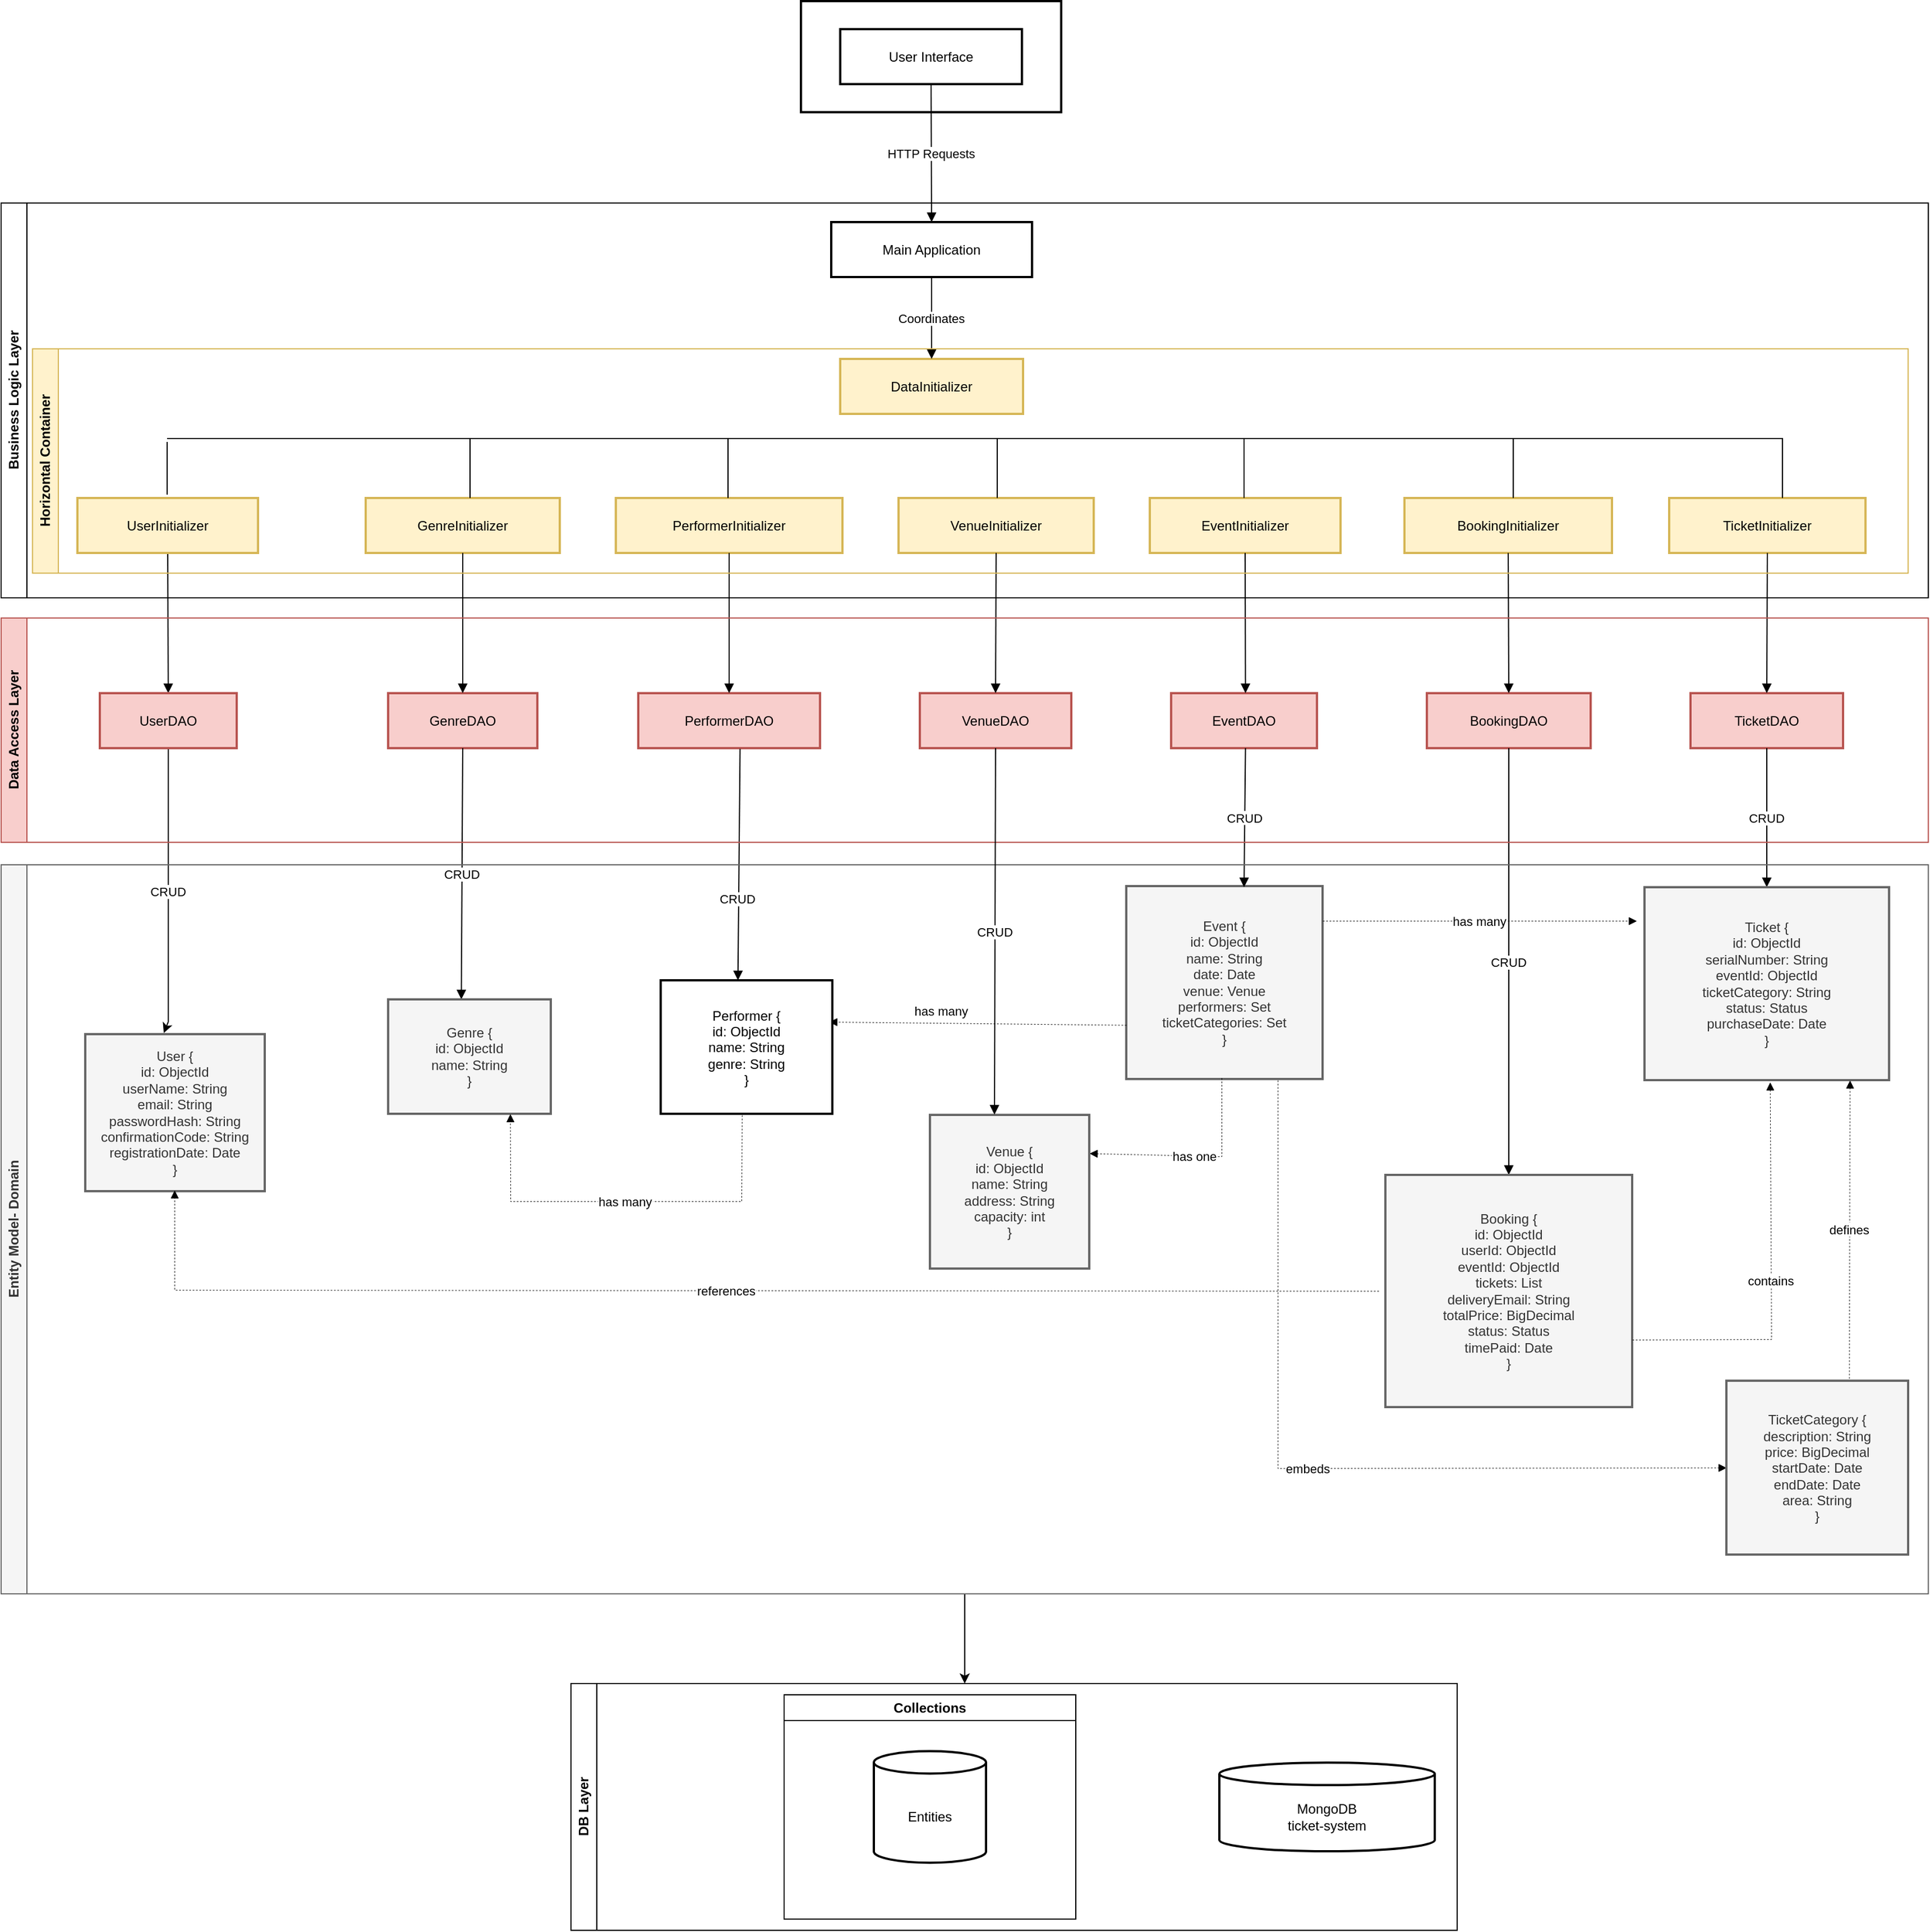 <mxfile version="24.8.6">
  <diagram name="Page-1" id="d7O610U63tkSjJqxX-yI">
    <mxGraphModel dx="4780" dy="2460" grid="1" gridSize="10" guides="1" tooltips="1" connect="1" arrows="1" fold="1" page="1" pageScale="1" pageWidth="827" pageHeight="1169" math="0" shadow="0">
      <root>
        <mxCell id="0" />
        <mxCell id="1" parent="0" />
        <mxCell id="wo72jYuC6GXLcf9WgvQX-7" value="Frontend Layer" style="whiteSpace=wrap;strokeWidth=2;" vertex="1" parent="1">
          <mxGeometry x="735" y="20" width="232" height="99" as="geometry" />
        </mxCell>
        <mxCell id="wo72jYuC6GXLcf9WgvQX-8" value="User Interface" style="whiteSpace=wrap;strokeWidth=2;" vertex="1" parent="1">
          <mxGeometry x="770" y="45" width="162" height="49" as="geometry" />
        </mxCell>
        <mxCell id="wo72jYuC6GXLcf9WgvQX-9" value="Main Application" style="whiteSpace=wrap;strokeWidth=2;" vertex="1" parent="1">
          <mxGeometry x="762" y="217" width="179" height="49" as="geometry" />
        </mxCell>
        <mxCell id="wo72jYuC6GXLcf9WgvQX-10" value="DataInitializer" style="whiteSpace=wrap;strokeWidth=2;fillColor=#fff2cc;strokeColor=#d6b656;" vertex="1" parent="1">
          <mxGeometry x="770" y="339" width="163" height="49" as="geometry" />
        </mxCell>
        <mxCell id="wo72jYuC6GXLcf9WgvQX-12" value="EventInitializer" style="whiteSpace=wrap;strokeWidth=2;fillColor=#fff2cc;strokeColor=#d6b656;" vertex="1" parent="1">
          <mxGeometry x="1046" y="463" width="170" height="49" as="geometry" />
        </mxCell>
        <mxCell id="wo72jYuC6GXLcf9WgvQX-13" value="GenreInitializer" style="whiteSpace=wrap;strokeWidth=2;fillColor=#fff2cc;strokeColor=#d6b656;" vertex="1" parent="1">
          <mxGeometry x="347" y="463" width="173" height="49" as="geometry" />
        </mxCell>
        <mxCell id="wo72jYuC6GXLcf9WgvQX-14" value="PerformerInitializer" style="whiteSpace=wrap;strokeWidth=2;fillColor=#fff2cc;strokeColor=#d6b656;" vertex="1" parent="1">
          <mxGeometry x="570" y="463" width="202" height="49" as="geometry" />
        </mxCell>
        <mxCell id="wo72jYuC6GXLcf9WgvQX-15" value="VenueInitializer" style="whiteSpace=wrap;strokeWidth=2;fillColor=#fff2cc;strokeColor=#d6b656;" vertex="1" parent="1">
          <mxGeometry x="822" y="463" width="174" height="49" as="geometry" />
        </mxCell>
        <mxCell id="wo72jYuC6GXLcf9WgvQX-16" value="TicketInitializer" style="whiteSpace=wrap;strokeWidth=2;fillColor=#fff2cc;strokeColor=#d6b656;" vertex="1" parent="1">
          <mxGeometry x="1509" y="463" width="175" height="49" as="geometry" />
        </mxCell>
        <mxCell id="wo72jYuC6GXLcf9WgvQX-17" value="BookingInitializer" style="whiteSpace=wrap;strokeWidth=2;fillColor=#fff2cc;strokeColor=#d6b656;" vertex="1" parent="1">
          <mxGeometry x="1273" y="463" width="185" height="49" as="geometry" />
        </mxCell>
        <mxCell id="wo72jYuC6GXLcf9WgvQX-19" value="EventDAO" style="whiteSpace=wrap;strokeWidth=2;fillColor=#f8cecc;strokeColor=#b85450;" vertex="1" parent="1">
          <mxGeometry x="1065" y="637" width="130" height="49" as="geometry" />
        </mxCell>
        <mxCell id="wo72jYuC6GXLcf9WgvQX-20" value="GenreDAO" style="whiteSpace=wrap;strokeWidth=2;fillColor=#f8cecc;strokeColor=#b85450;" vertex="1" parent="1">
          <mxGeometry x="367" y="637" width="133" height="49" as="geometry" />
        </mxCell>
        <mxCell id="wo72jYuC6GXLcf9WgvQX-21" value="PerformerDAO" style="whiteSpace=wrap;strokeWidth=2;fillColor=#f8cecc;strokeColor=#b85450;" vertex="1" parent="1">
          <mxGeometry x="590" y="637" width="162" height="49" as="geometry" />
        </mxCell>
        <mxCell id="wo72jYuC6GXLcf9WgvQX-22" value="VenueDAO" style="whiteSpace=wrap;strokeWidth=2;fillColor=#f8cecc;strokeColor=#b85450;" vertex="1" parent="1">
          <mxGeometry x="841" y="637" width="135" height="49" as="geometry" />
        </mxCell>
        <mxCell id="wo72jYuC6GXLcf9WgvQX-23" value="TicketDAO" style="whiteSpace=wrap;strokeWidth=2;fillColor=#f8cecc;strokeColor=#b85450;" vertex="1" parent="1">
          <mxGeometry x="1528" y="637" width="136" height="49" as="geometry" />
        </mxCell>
        <mxCell id="wo72jYuC6GXLcf9WgvQX-24" value="BookingDAO" style="whiteSpace=wrap;strokeWidth=2;fillColor=#f8cecc;strokeColor=#b85450;" vertex="1" parent="1">
          <mxGeometry x="1293" y="637" width="146" height="49" as="geometry" />
        </mxCell>
        <mxCell id="wo72jYuC6GXLcf9WgvQX-26" value="Event {&#xa;            id: ObjectId&#xa;            name: String&#xa;            date: Date&#xa;            venue: Venue&#xa;            performers: Set&#xa;            ticketCategories: Set&#xa;        }" style="whiteSpace=wrap;strokeWidth=2;fillColor=#f5f5f5;fontColor=#333333;strokeColor=#666666;" vertex="1" parent="1">
          <mxGeometry x="1025" y="809" width="175" height="172" as="geometry" />
        </mxCell>
        <mxCell id="wo72jYuC6GXLcf9WgvQX-41" value="HTTP Requests" style="curved=1;startArrow=none;endArrow=block;exitX=0.5;exitY=1;entryX=0.5;entryY=0;rounded=0;" edge="1" parent="1" source="wo72jYuC6GXLcf9WgvQX-8" target="wo72jYuC6GXLcf9WgvQX-9">
          <mxGeometry relative="1" as="geometry">
            <Array as="points" />
          </mxGeometry>
        </mxCell>
        <mxCell id="wo72jYuC6GXLcf9WgvQX-42" value="Coordinates" style="curved=1;startArrow=none;endArrow=block;exitX=0.5;exitY=1;entryX=0.5;entryY=0;rounded=0;" edge="1" parent="1" source="wo72jYuC6GXLcf9WgvQX-9" target="wo72jYuC6GXLcf9WgvQX-10">
          <mxGeometry relative="1" as="geometry">
            <Array as="points" />
          </mxGeometry>
        </mxCell>
        <mxCell id="wo72jYuC6GXLcf9WgvQX-50" value="" style="curved=1;startArrow=none;endArrow=block;exitX=0.5;exitY=1;entryX=0.5;entryY=0;rounded=0;" edge="1" parent="1" source="wo72jYuC6GXLcf9WgvQX-11" target="wo72jYuC6GXLcf9WgvQX-18">
          <mxGeometry relative="1" as="geometry">
            <Array as="points" />
          </mxGeometry>
        </mxCell>
        <mxCell id="wo72jYuC6GXLcf9WgvQX-51" value="" style="curved=1;startArrow=none;endArrow=block;exitX=0.5;exitY=1;entryX=0.51;entryY=0;rounded=0;" edge="1" parent="1" source="wo72jYuC6GXLcf9WgvQX-12" target="wo72jYuC6GXLcf9WgvQX-19">
          <mxGeometry relative="1" as="geometry">
            <Array as="points" />
          </mxGeometry>
        </mxCell>
        <mxCell id="wo72jYuC6GXLcf9WgvQX-52" value="" style="curved=1;startArrow=none;endArrow=block;exitX=0.5;exitY=1;entryX=0.5;entryY=0;rounded=0;" edge="1" parent="1" source="wo72jYuC6GXLcf9WgvQX-13" target="wo72jYuC6GXLcf9WgvQX-20">
          <mxGeometry relative="1" as="geometry">
            <Array as="points" />
          </mxGeometry>
        </mxCell>
        <mxCell id="wo72jYuC6GXLcf9WgvQX-53" value="" style="curved=1;startArrow=none;endArrow=block;exitX=0.5;exitY=1;entryX=0.5;entryY=0;rounded=0;" edge="1" parent="1" source="wo72jYuC6GXLcf9WgvQX-14" target="wo72jYuC6GXLcf9WgvQX-21">
          <mxGeometry relative="1" as="geometry">
            <Array as="points" />
          </mxGeometry>
        </mxCell>
        <mxCell id="wo72jYuC6GXLcf9WgvQX-54" value="" style="curved=1;startArrow=none;endArrow=block;exitX=0.5;exitY=1;entryX=0.5;entryY=0;rounded=0;" edge="1" parent="1" source="wo72jYuC6GXLcf9WgvQX-15" target="wo72jYuC6GXLcf9WgvQX-22">
          <mxGeometry relative="1" as="geometry">
            <Array as="points" />
          </mxGeometry>
        </mxCell>
        <mxCell id="wo72jYuC6GXLcf9WgvQX-55" value="" style="curved=1;startArrow=none;endArrow=block;exitX=0.5;exitY=1;entryX=0.5;entryY=0;rounded=0;" edge="1" parent="1" source="wo72jYuC6GXLcf9WgvQX-16" target="wo72jYuC6GXLcf9WgvQX-23">
          <mxGeometry relative="1" as="geometry">
            <Array as="points" />
          </mxGeometry>
        </mxCell>
        <mxCell id="wo72jYuC6GXLcf9WgvQX-56" value="" style="curved=1;startArrow=none;endArrow=block;exitX=0.5;exitY=1;entryX=0.5;entryY=0;rounded=0;" edge="1" parent="1" source="wo72jYuC6GXLcf9WgvQX-17" target="wo72jYuC6GXLcf9WgvQX-24">
          <mxGeometry relative="1" as="geometry">
            <Array as="points" />
          </mxGeometry>
        </mxCell>
        <mxCell id="wo72jYuC6GXLcf9WgvQX-57" value="CRUD" style="startArrow=none;endArrow=classic;exitX=0.5;exitY=1;rounded=0;endFill=1;" edge="1" parent="1" source="wo72jYuC6GXLcf9WgvQX-18">
          <mxGeometry relative="1" as="geometry">
            <Array as="points">
              <mxPoint x="171" y="930" />
            </Array>
            <mxPoint x="167" y="940" as="targetPoint" />
          </mxGeometry>
        </mxCell>
        <mxCell id="wo72jYuC6GXLcf9WgvQX-58" value="CRUD" style="curved=1;startArrow=none;endArrow=block;exitX=0.51;exitY=1;rounded=0;" edge="1" parent="1" source="wo72jYuC6GXLcf9WgvQX-19">
          <mxGeometry relative="1" as="geometry">
            <Array as="points" />
            <mxPoint x="1130" y="810" as="targetPoint" />
          </mxGeometry>
        </mxCell>
        <mxCell id="wo72jYuC6GXLcf9WgvQX-59" value="CRUD" style="startArrow=none;endArrow=block;exitX=0.5;exitY=1;entryX=0.45;entryY=0;rounded=0;" edge="1" parent="1" source="wo72jYuC6GXLcf9WgvQX-20" target="wo72jYuC6GXLcf9WgvQX-27">
          <mxGeometry relative="1" as="geometry" />
        </mxCell>
        <mxCell id="wo72jYuC6GXLcf9WgvQX-60" value="CRUD" style="startArrow=none;endArrow=block;exitX=0.56;exitY=1.014;entryX=0.45;entryY=0;rounded=0;exitDx=0;exitDy=0;exitPerimeter=0;" edge="1" parent="1" source="wo72jYuC6GXLcf9WgvQX-21" target="wo72jYuC6GXLcf9WgvQX-28">
          <mxGeometry x="0.292" y="-1" relative="1" as="geometry">
            <mxPoint as="offset" />
          </mxGeometry>
        </mxCell>
        <mxCell id="wo72jYuC6GXLcf9WgvQX-62" value="CRUD" style="startArrow=none;endArrow=block;exitX=0.5;exitY=1;entryX=0.5;entryY=0;rounded=0;entryDx=0;entryDy=0;" edge="1" parent="1" source="wo72jYuC6GXLcf9WgvQX-23" target="wo72jYuC6GXLcf9WgvQX-30">
          <mxGeometry relative="1" as="geometry" />
        </mxCell>
        <mxCell id="wo72jYuC6GXLcf9WgvQX-63" value="CRUD" style="curved=1;startArrow=none;endArrow=block;exitX=0.5;exitY=1;entryX=0.5;entryY=0;rounded=0;" edge="1" parent="1" source="wo72jYuC6GXLcf9WgvQX-24" target="wo72jYuC6GXLcf9WgvQX-32">
          <mxGeometry relative="1" as="geometry">
            <Array as="points" />
          </mxGeometry>
        </mxCell>
        <mxCell id="wo72jYuC6GXLcf9WgvQX-65" value="has many" style="startArrow=none;endArrow=block;rounded=0;dashed=1;strokeWidth=0.5;" edge="1" parent="1">
          <mxGeometry relative="1" as="geometry">
            <mxPoint x="1200" y="840" as="sourcePoint" />
            <mxPoint x="1480" y="840" as="targetPoint" />
          </mxGeometry>
        </mxCell>
        <mxCell id="wo72jYuC6GXLcf9WgvQX-66" value="has many" style="startArrow=none;endArrow=block;exitX=0;exitY=0.72;entryX=0.98;entryY=0.311;rounded=0;entryDx=0;entryDy=0;entryPerimeter=0;strokeWidth=0.5;dashed=1;" edge="1" parent="1" source="wo72jYuC6GXLcf9WgvQX-26" target="wo72jYuC6GXLcf9WgvQX-28">
          <mxGeometry x="0.246" y="-11" relative="1" as="geometry">
            <mxPoint as="offset" />
          </mxGeometry>
        </mxCell>
        <mxCell id="wo72jYuC6GXLcf9WgvQX-67" value="has one" style="startArrow=none;endArrow=block;entryX=1;entryY=0.25;rounded=0;entryDx=0;entryDy=0;dashed=1;strokeWidth=0.5;" edge="1" parent="1" target="wo72jYuC6GXLcf9WgvQX-29">
          <mxGeometry relative="1" as="geometry">
            <Array as="points">
              <mxPoint x="1110" y="1050" />
            </Array>
            <mxPoint x="1110" y="980" as="sourcePoint" />
          </mxGeometry>
        </mxCell>
        <mxCell id="wo72jYuC6GXLcf9WgvQX-84" value="Business Logic Layer" style="swimlane;horizontal=0;whiteSpace=wrap;html=1;" vertex="1" parent="1">
          <mxGeometry x="22" y="200" width="1718" height="352" as="geometry" />
        </mxCell>
        <mxCell id="wo72jYuC6GXLcf9WgvQX-86" value="Horizontal Container" style="swimlane;horizontal=0;whiteSpace=wrap;html=1;fillColor=#fff2cc;strokeColor=#d6b656;" vertex="1" parent="wo72jYuC6GXLcf9WgvQX-84">
          <mxGeometry x="28" y="130" width="1672" height="200" as="geometry" />
        </mxCell>
        <mxCell id="wo72jYuC6GXLcf9WgvQX-11" value="UserInitializer" style="whiteSpace=wrap;strokeWidth=2;fillColor=#fff2cc;strokeColor=#d6b656;" vertex="1" parent="wo72jYuC6GXLcf9WgvQX-86">
          <mxGeometry x="40" y="133" width="161" height="49" as="geometry" />
        </mxCell>
        <mxCell id="wo72jYuC6GXLcf9WgvQX-88" value="" style="endArrow=none;html=1;rounded=0;" edge="1" parent="wo72jYuC6GXLcf9WgvQX-86">
          <mxGeometry width="50" height="50" relative="1" as="geometry">
            <mxPoint x="120" y="80" as="sourcePoint" />
            <mxPoint x="1560" y="80" as="targetPoint" />
          </mxGeometry>
        </mxCell>
        <mxCell id="wo72jYuC6GXLcf9WgvQX-89" value="" style="endArrow=none;html=1;rounded=0;" edge="1" parent="wo72jYuC6GXLcf9WgvQX-86">
          <mxGeometry width="50" height="50" relative="1" as="geometry">
            <mxPoint x="120" y="130" as="sourcePoint" />
            <mxPoint x="120" y="83" as="targetPoint" />
          </mxGeometry>
        </mxCell>
        <mxCell id="wo72jYuC6GXLcf9WgvQX-90" value="" style="endArrow=none;html=1;rounded=0;" edge="1" parent="wo72jYuC6GXLcf9WgvQX-86">
          <mxGeometry width="50" height="50" relative="1" as="geometry">
            <mxPoint x="390" y="133" as="sourcePoint" />
            <mxPoint x="390" y="79.5" as="targetPoint" />
          </mxGeometry>
        </mxCell>
        <mxCell id="wo72jYuC6GXLcf9WgvQX-97" value="" style="endArrow=none;html=1;rounded=0;" edge="1" parent="wo72jYuC6GXLcf9WgvQX-86">
          <mxGeometry width="50" height="50" relative="1" as="geometry">
            <mxPoint x="620" y="133" as="sourcePoint" />
            <mxPoint x="620" y="79.5" as="targetPoint" />
          </mxGeometry>
        </mxCell>
        <mxCell id="wo72jYuC6GXLcf9WgvQX-98" value="" style="endArrow=none;html=1;rounded=0;" edge="1" parent="wo72jYuC6GXLcf9WgvQX-86">
          <mxGeometry width="50" height="50" relative="1" as="geometry">
            <mxPoint x="1080" y="133" as="sourcePoint" />
            <mxPoint x="1080" y="79.5" as="targetPoint" />
          </mxGeometry>
        </mxCell>
        <mxCell id="wo72jYuC6GXLcf9WgvQX-99" value="" style="endArrow=none;html=1;rounded=0;" edge="1" parent="wo72jYuC6GXLcf9WgvQX-86">
          <mxGeometry width="50" height="50" relative="1" as="geometry">
            <mxPoint x="860" y="133" as="sourcePoint" />
            <mxPoint x="860" y="79.5" as="targetPoint" />
          </mxGeometry>
        </mxCell>
        <mxCell id="wo72jYuC6GXLcf9WgvQX-100" value="" style="endArrow=none;html=1;rounded=0;" edge="1" parent="wo72jYuC6GXLcf9WgvQX-86">
          <mxGeometry width="50" height="50" relative="1" as="geometry">
            <mxPoint x="1320" y="133" as="sourcePoint" />
            <mxPoint x="1320" y="79.5" as="targetPoint" />
          </mxGeometry>
        </mxCell>
        <mxCell id="wo72jYuC6GXLcf9WgvQX-101" value="" style="endArrow=none;html=1;rounded=0;" edge="1" parent="wo72jYuC6GXLcf9WgvQX-86">
          <mxGeometry width="50" height="50" relative="1" as="geometry">
            <mxPoint x="1560" y="133" as="sourcePoint" />
            <mxPoint x="1560" y="79.5" as="targetPoint" />
          </mxGeometry>
        </mxCell>
        <mxCell id="wo72jYuC6GXLcf9WgvQX-85" value="Data Access Layer" style="swimlane;horizontal=0;whiteSpace=wrap;html=1;fillColor=#f8cecc;strokeColor=#b85450;" vertex="1" parent="1">
          <mxGeometry x="22" y="570" width="1718" height="200" as="geometry" />
        </mxCell>
        <mxCell id="wo72jYuC6GXLcf9WgvQX-18" value="UserDAO" style="whiteSpace=wrap;strokeWidth=2;fillColor=#f8cecc;strokeColor=#b85450;" vertex="1" parent="wo72jYuC6GXLcf9WgvQX-85">
          <mxGeometry x="88" y="67" width="122" height="49" as="geometry" />
        </mxCell>
        <mxCell id="wo72jYuC6GXLcf9WgvQX-109" style="edgeStyle=orthogonalEdgeStyle;rounded=0;orthogonalLoop=1;jettySize=auto;html=1;" edge="1" parent="1" source="wo72jYuC6GXLcf9WgvQX-102">
          <mxGeometry relative="1" as="geometry">
            <mxPoint x="881.0" y="1520" as="targetPoint" />
          </mxGeometry>
        </mxCell>
        <mxCell id="wo72jYuC6GXLcf9WgvQX-102" value="Entity Model- Domain" style="swimlane;horizontal=0;whiteSpace=wrap;html=1;fillColor=#f5f5f5;fontColor=#333333;strokeColor=#666666;" vertex="1" parent="1">
          <mxGeometry x="22" y="790" width="1718" height="650" as="geometry" />
        </mxCell>
        <mxCell id="wo72jYuC6GXLcf9WgvQX-25" value="User {&#xa;            id: ObjectId&#xa;            userName: String&#xa;            email: String&#xa;            passwordHash: String&#xa;            confirmationCode: String&#xa;            registrationDate: Date&#xa;        }" style="whiteSpace=wrap;strokeWidth=2;fillColor=#f5f5f5;fontColor=#333333;strokeColor=#666666;" vertex="1" parent="wo72jYuC6GXLcf9WgvQX-102">
          <mxGeometry x="75" y="151" width="160" height="140" as="geometry" />
        </mxCell>
        <mxCell id="wo72jYuC6GXLcf9WgvQX-27" value="Genre {&#xa;            id: ObjectId&#xa;            name: String&#xa;        }" style="whiteSpace=wrap;strokeWidth=2;fillColor=#f5f5f5;fontColor=#333333;strokeColor=#666666;" vertex="1" parent="wo72jYuC6GXLcf9WgvQX-102">
          <mxGeometry x="345" y="120" width="145" height="102" as="geometry" />
        </mxCell>
        <mxCell id="wo72jYuC6GXLcf9WgvQX-28" value="Performer {&#xa;            id: ObjectId&#xa;            name: String&#xa;            genre: String&#xa;        }" style="whiteSpace=wrap;strokeWidth=2;" vertex="1" parent="wo72jYuC6GXLcf9WgvQX-102">
          <mxGeometry x="588" y="103" width="153" height="119" as="geometry" />
        </mxCell>
        <mxCell id="wo72jYuC6GXLcf9WgvQX-68" value="has many" style="startArrow=none;endArrow=block;exitX=0.473;exitY=1.009;entryX=0.75;entryY=1;rounded=0;entryDx=0;entryDy=0;exitDx=0;exitDy=0;exitPerimeter=0;dashed=1;strokeWidth=0.5;" edge="1" parent="wo72jYuC6GXLcf9WgvQX-102" source="wo72jYuC6GXLcf9WgvQX-28" target="wo72jYuC6GXLcf9WgvQX-27">
          <mxGeometry relative="1" as="geometry">
            <Array as="points">
              <mxPoint x="660" y="300" />
              <mxPoint x="454" y="300" />
            </Array>
          </mxGeometry>
        </mxCell>
        <mxCell id="wo72jYuC6GXLcf9WgvQX-69" value="references" style="startArrow=none;endArrow=block;entryX=0.61;entryY=0;rounded=0;strokeWidth=0.5;dashed=1;" edge="1" parent="wo72jYuC6GXLcf9WgvQX-102">
          <mxGeometry relative="1" as="geometry">
            <Array as="points">
              <mxPoint x="154.5" y="379" />
            </Array>
            <mxPoint x="1228" y="380" as="sourcePoint" />
            <mxPoint x="154.5" y="290" as="targetPoint" />
          </mxGeometry>
        </mxCell>
        <mxCell id="wo72jYuC6GXLcf9WgvQX-29" value="Venue {&#xa;            id: ObjectId&#xa;            name: String&#xa;            address: String&#xa;            capacity: int&#xa;        }" style="whiteSpace=wrap;strokeWidth=2;fillColor=#f5f5f5;fontColor=#333333;strokeColor=#666666;" vertex="1" parent="wo72jYuC6GXLcf9WgvQX-102">
          <mxGeometry x="828" y="223" width="142" height="137" as="geometry" />
        </mxCell>
        <mxCell id="wo72jYuC6GXLcf9WgvQX-32" value="Booking {&#xa;            id: ObjectId&#xa;            userId: ObjectId&#xa;            eventId: ObjectId&#xa;            tickets: List&#xa;            deliveryEmail: String&#xa;            totalPrice: BigDecimal&#xa;            status: Status&#xa;            timePaid: Date&#xa;        }" style="whiteSpace=wrap;strokeWidth=2;fillColor=#f5f5f5;fontColor=#333333;strokeColor=#666666;" vertex="1" parent="wo72jYuC6GXLcf9WgvQX-102">
          <mxGeometry x="1234" y="276.5" width="220" height="207" as="geometry" />
        </mxCell>
        <mxCell id="wo72jYuC6GXLcf9WgvQX-30" value="Ticket {&#xa;            id: ObjectId&#xa;            serialNumber: String&#xa;            eventId: ObjectId&#xa;            ticketCategory: String&#xa;            status: Status&#xa;            purchaseDate: Date&#xa;        }" style="whiteSpace=wrap;strokeWidth=2;fillColor=#f5f5f5;fontColor=#333333;strokeColor=#666666;" vertex="1" parent="wo72jYuC6GXLcf9WgvQX-102">
          <mxGeometry x="1465" y="20" width="218" height="172" as="geometry" />
        </mxCell>
        <mxCell id="wo72jYuC6GXLcf9WgvQX-70" value="contains" style="startArrow=none;endArrow=block;exitX=1;exitY=0.71;entryX=0.513;entryY=1.01;rounded=0;entryDx=0;entryDy=0;entryPerimeter=0;strokeWidth=0.5;dashed=1;" edge="1" parent="wo72jYuC6GXLcf9WgvQX-102" source="wo72jYuC6GXLcf9WgvQX-32" target="wo72jYuC6GXLcf9WgvQX-30">
          <mxGeometry relative="1" as="geometry">
            <Array as="points">
              <mxPoint x="1578" y="423" />
            </Array>
          </mxGeometry>
        </mxCell>
        <mxCell id="wo72jYuC6GXLcf9WgvQX-64" value="embeds" style="startArrow=none;endArrow=block;exitX=1;exitY=0.61;rounded=0;entryX=0;entryY=0.5;entryDx=0;entryDy=0;strokeWidth=0.5;dashed=1;" edge="1" parent="wo72jYuC6GXLcf9WgvQX-102" target="wo72jYuC6GXLcf9WgvQX-31">
          <mxGeometry relative="1" as="geometry">
            <Array as="points">
              <mxPoint x="1138" y="538" />
            </Array>
            <mxPoint x="1138" y="192.0" as="sourcePoint" />
            <mxPoint x="1138" y="408.08" as="targetPoint" />
          </mxGeometry>
        </mxCell>
        <mxCell id="wo72jYuC6GXLcf9WgvQX-71" value="defines" style="startArrow=none;endArrow=block;entryX=0.96;entryY=0;rounded=0;exitX=0.675;exitY=-0.013;exitDx=0;exitDy=0;exitPerimeter=0;dashed=1;strokeWidth=0.5;" edge="1" parent="wo72jYuC6GXLcf9WgvQX-102" source="wo72jYuC6GXLcf9WgvQX-31">
          <mxGeometry relative="1" as="geometry">
            <mxPoint x="1648" y="540" as="sourcePoint" />
            <mxPoint x="1648.0" y="192" as="targetPoint" />
          </mxGeometry>
        </mxCell>
        <mxCell id="wo72jYuC6GXLcf9WgvQX-31" value="TicketCategory {&#xa;            description: String&#xa;            price: BigDecimal&#xa;            startDate: Date&#xa;            endDate: Date&#xa;            area: String&#xa;        }" style="whiteSpace=wrap;strokeWidth=2;fillColor=#f5f5f5;fontColor=#333333;strokeColor=#666666;" vertex="1" parent="wo72jYuC6GXLcf9WgvQX-102">
          <mxGeometry x="1538" y="460" width="162" height="155" as="geometry" />
        </mxCell>
        <mxCell id="wo72jYuC6GXLcf9WgvQX-61" value="CRUD" style="startArrow=none;endArrow=block;exitX=0.5;exitY=1;rounded=0;exitDx=0;exitDy=0;entryX=0.405;entryY=-0.002;entryDx=0;entryDy=0;entryPerimeter=0;" edge="1" parent="1" source="wo72jYuC6GXLcf9WgvQX-22" target="wo72jYuC6GXLcf9WgvQX-29">
          <mxGeometry relative="1" as="geometry">
            <mxPoint x="926.11" y="686" as="sourcePoint" />
            <mxPoint x="910" y="1000" as="targetPoint" />
          </mxGeometry>
        </mxCell>
        <mxCell id="wo72jYuC6GXLcf9WgvQX-104" value="DB Layer" style="swimlane;horizontal=0;whiteSpace=wrap;html=1;" vertex="1" parent="1">
          <mxGeometry x="530" y="1520" width="790" height="220" as="geometry" />
        </mxCell>
        <mxCell id="wo72jYuC6GXLcf9WgvQX-33" value="MongoDB&#xa;ticket-system" style="shape=cylinder3;boundedLbl=1;backgroundOutline=1;size=10;strokeWidth=2;whiteSpace=wrap;" vertex="1" parent="wo72jYuC6GXLcf9WgvQX-104">
          <mxGeometry x="578" y="70.5" width="192" height="79" as="geometry" />
        </mxCell>
        <mxCell id="wo72jYuC6GXLcf9WgvQX-106" value="Collections" style="swimlane;whiteSpace=wrap;html=1;" vertex="1" parent="wo72jYuC6GXLcf9WgvQX-104">
          <mxGeometry x="190" y="10" width="260" height="200" as="geometry" />
        </mxCell>
        <mxCell id="wo72jYuC6GXLcf9WgvQX-107" value="Entities" style="shape=cylinder3;boundedLbl=1;backgroundOutline=1;size=10;strokeWidth=2;whiteSpace=wrap;" vertex="1" parent="wo72jYuC6GXLcf9WgvQX-106">
          <mxGeometry x="80" y="50.25" width="100" height="99.5" as="geometry" />
        </mxCell>
      </root>
    </mxGraphModel>
  </diagram>
</mxfile>
